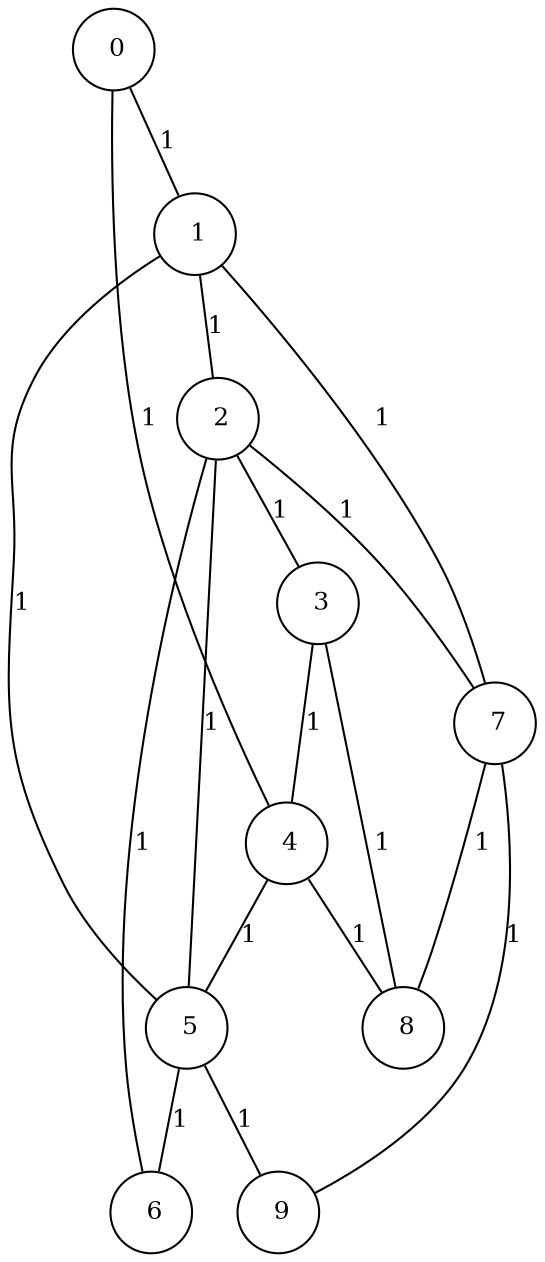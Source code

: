 graph G {
size="8.5,11;"
ratio = "expand;"
fixedsize="true;"
overlap="scale;"
node[shape=circle,width=.12,hight=.12,fontsize=12]
edge[fontsize=12]

0[label=" 0" color=black, pos="1.4779609,1.6538799!"];
1[label=" 1" color=black, pos="2.2106916,1.8654335!"];
2[label=" 2" color=black, pos="0.37355584,2.6465202!"];
3[label=" 3" color=black, pos="2.676554,1.0588605!"];
4[label=" 4" color=black, pos="1.5636174,2.0189108!"];
5[label=" 5" color=black, pos="2.0090734,2.6014267!"];
6[label=" 6" color=black, pos="1.887197,1.1730647!"];
7[label=" 7" color=black, pos="0.4877207,1.6390092!"];
8[label=" 8" color=black, pos="1.1553364,0.88220426!"];
9[label=" 9" color=black, pos="0.89943128,0.47580563!"];
0--1[label="1"]
0--4[label="1"]
1--2[label="1"]
1--5[label="1"]
1--7[label="1"]
2--3[label="1"]
2--5[label="1"]
2--6[label="1"]
2--7[label="1"]
3--4[label="1"]
3--8[label="1"]
4--5[label="1"]
4--8[label="1"]
5--6[label="1"]
5--9[label="1"]
7--8[label="1"]
7--9[label="1"]

}
